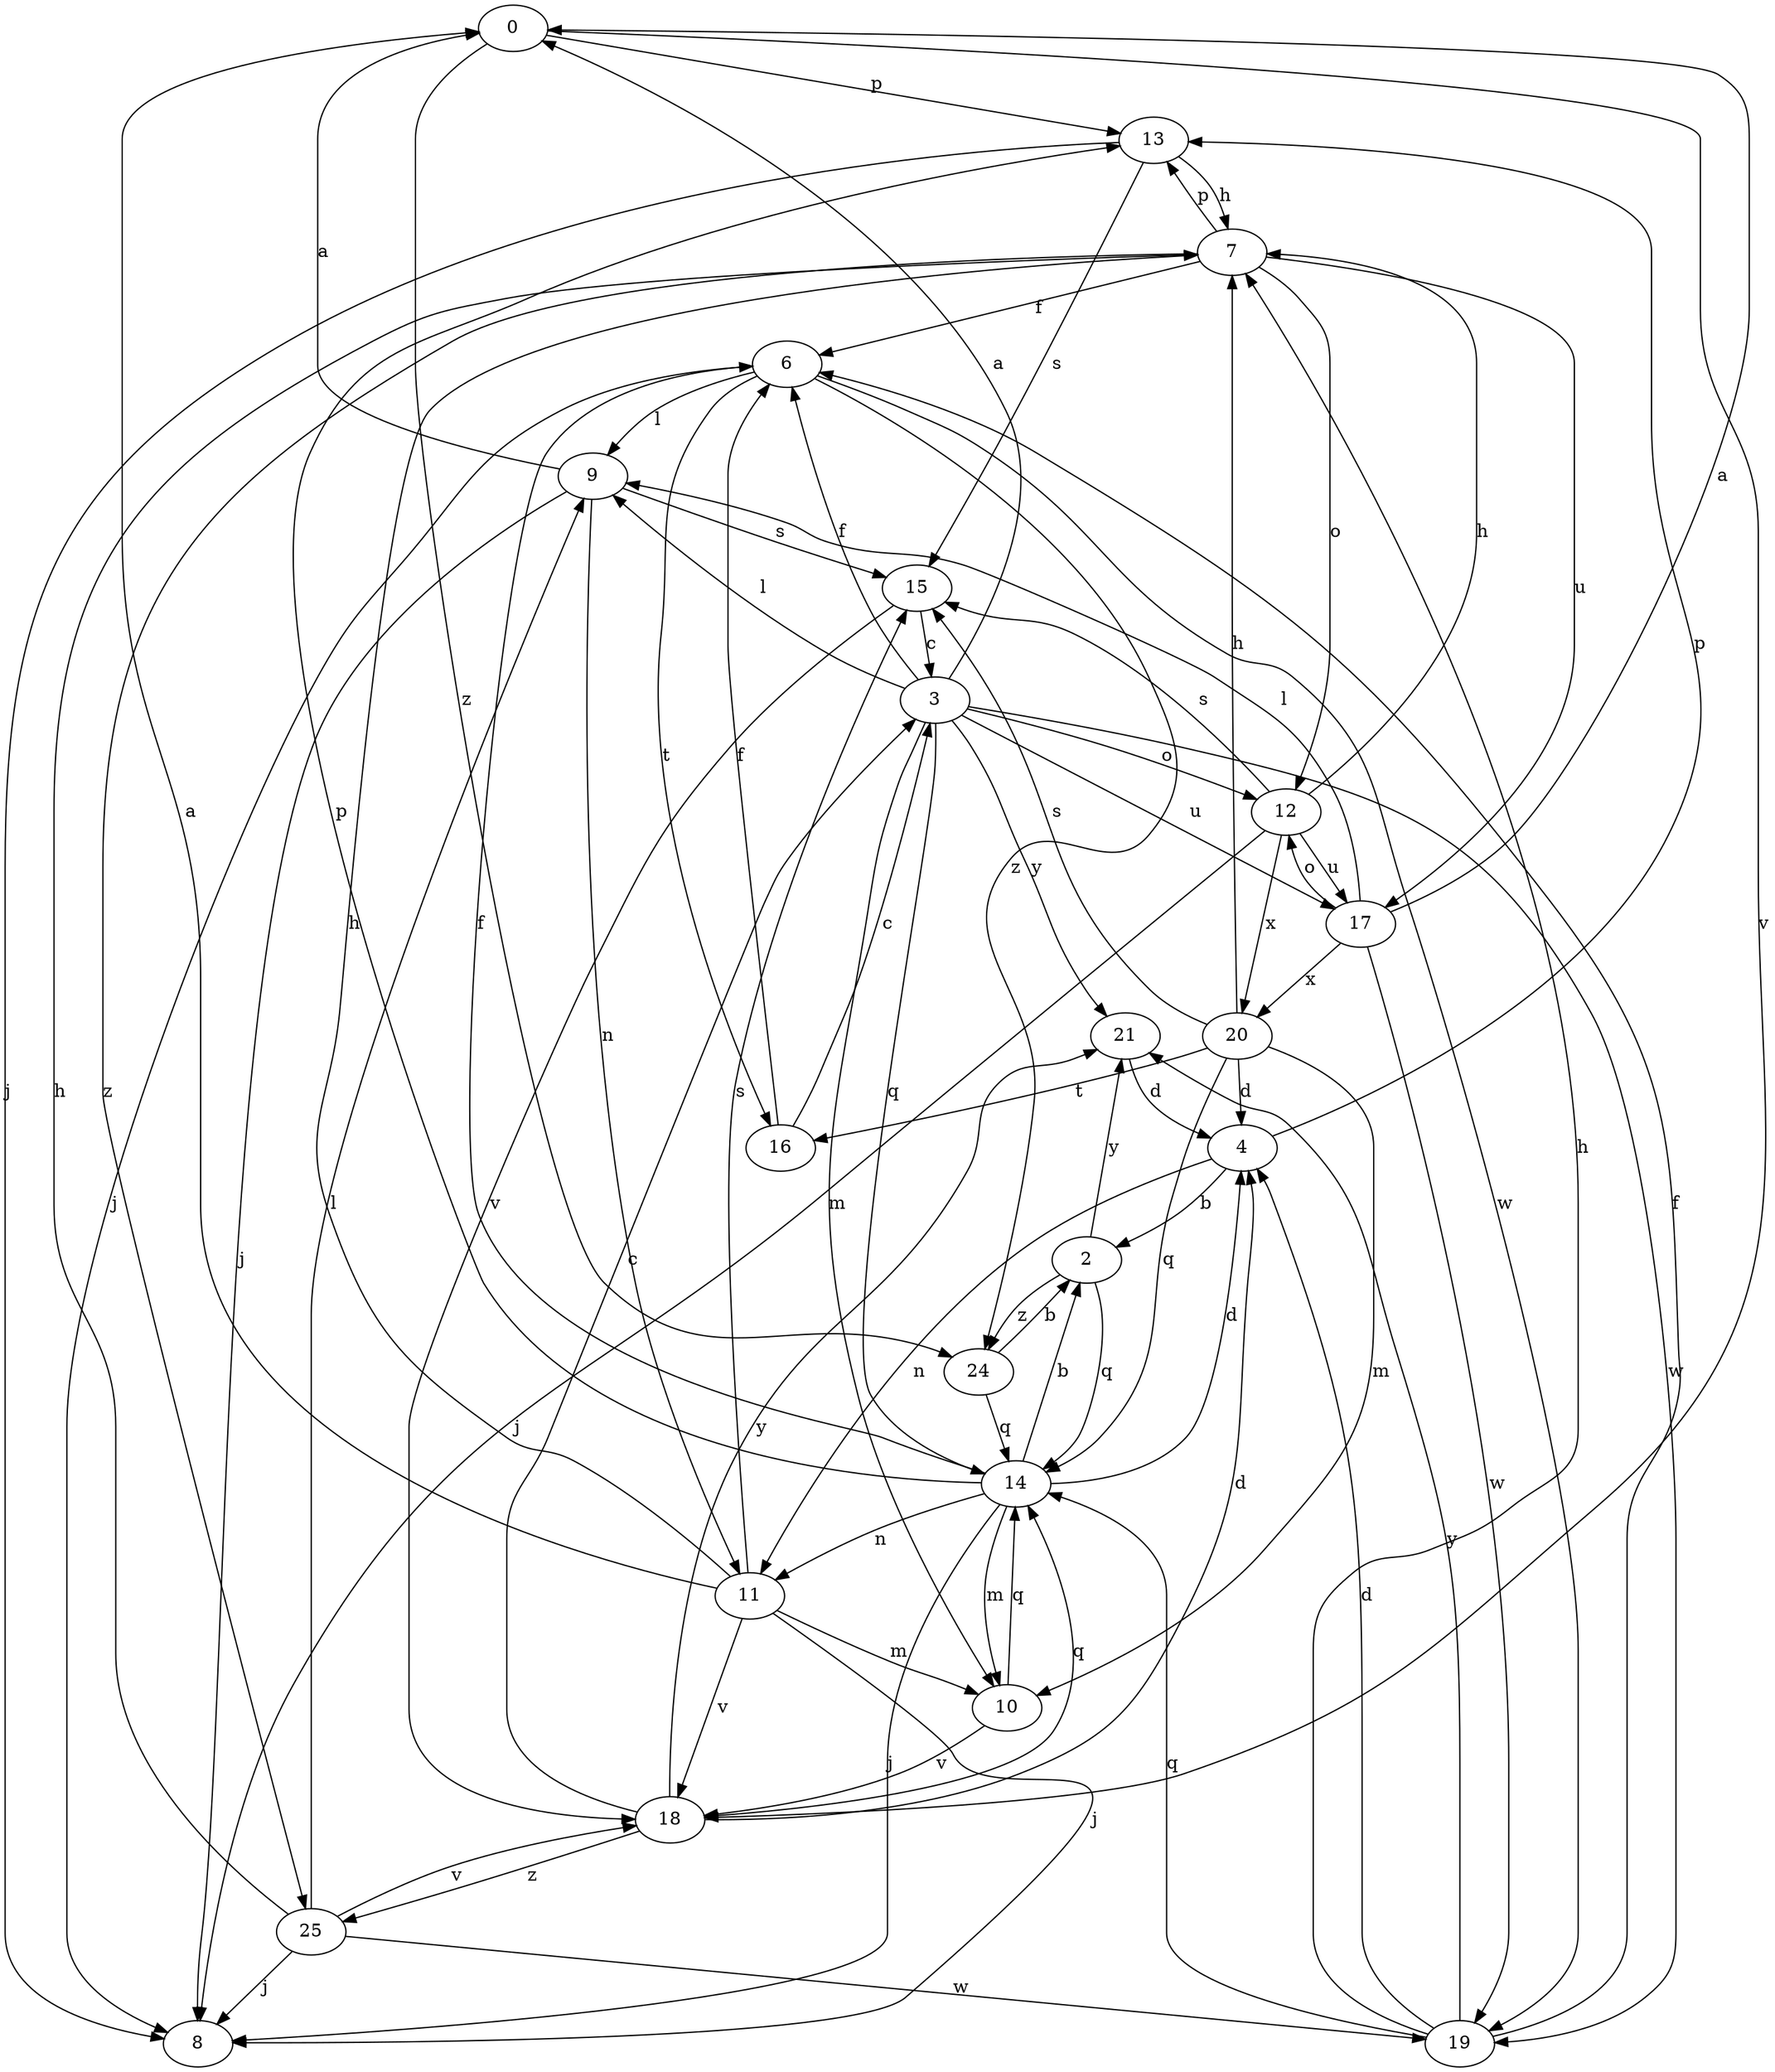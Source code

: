 strict digraph  {
0;
2;
3;
4;
6;
7;
8;
9;
10;
11;
12;
13;
14;
15;
16;
17;
18;
19;
20;
21;
24;
25;
0 -> 13  [label=p];
0 -> 18  [label=v];
0 -> 24  [label=z];
2 -> 14  [label=q];
2 -> 21  [label=y];
2 -> 24  [label=z];
3 -> 0  [label=a];
3 -> 6  [label=f];
3 -> 9  [label=l];
3 -> 10  [label=m];
3 -> 12  [label=o];
3 -> 14  [label=q];
3 -> 17  [label=u];
3 -> 19  [label=w];
3 -> 21  [label=y];
4 -> 2  [label=b];
4 -> 11  [label=n];
4 -> 13  [label=p];
6 -> 8  [label=j];
6 -> 9  [label=l];
6 -> 16  [label=t];
6 -> 19  [label=w];
6 -> 24  [label=z];
7 -> 6  [label=f];
7 -> 12  [label=o];
7 -> 13  [label=p];
7 -> 17  [label=u];
7 -> 25  [label=z];
9 -> 0  [label=a];
9 -> 8  [label=j];
9 -> 11  [label=n];
9 -> 15  [label=s];
10 -> 14  [label=q];
10 -> 18  [label=v];
11 -> 0  [label=a];
11 -> 7  [label=h];
11 -> 8  [label=j];
11 -> 10  [label=m];
11 -> 15  [label=s];
11 -> 18  [label=v];
12 -> 7  [label=h];
12 -> 8  [label=j];
12 -> 15  [label=s];
12 -> 17  [label=u];
12 -> 20  [label=x];
13 -> 7  [label=h];
13 -> 8  [label=j];
13 -> 15  [label=s];
14 -> 2  [label=b];
14 -> 4  [label=d];
14 -> 6  [label=f];
14 -> 8  [label=j];
14 -> 10  [label=m];
14 -> 11  [label=n];
14 -> 13  [label=p];
15 -> 3  [label=c];
15 -> 18  [label=v];
16 -> 3  [label=c];
16 -> 6  [label=f];
17 -> 0  [label=a];
17 -> 9  [label=l];
17 -> 12  [label=o];
17 -> 19  [label=w];
17 -> 20  [label=x];
18 -> 3  [label=c];
18 -> 4  [label=d];
18 -> 14  [label=q];
18 -> 21  [label=y];
18 -> 25  [label=z];
19 -> 4  [label=d];
19 -> 6  [label=f];
19 -> 7  [label=h];
19 -> 14  [label=q];
19 -> 21  [label=y];
20 -> 4  [label=d];
20 -> 7  [label=h];
20 -> 10  [label=m];
20 -> 14  [label=q];
20 -> 15  [label=s];
20 -> 16  [label=t];
21 -> 4  [label=d];
24 -> 2  [label=b];
24 -> 14  [label=q];
25 -> 7  [label=h];
25 -> 8  [label=j];
25 -> 9  [label=l];
25 -> 18  [label=v];
25 -> 19  [label=w];
}
